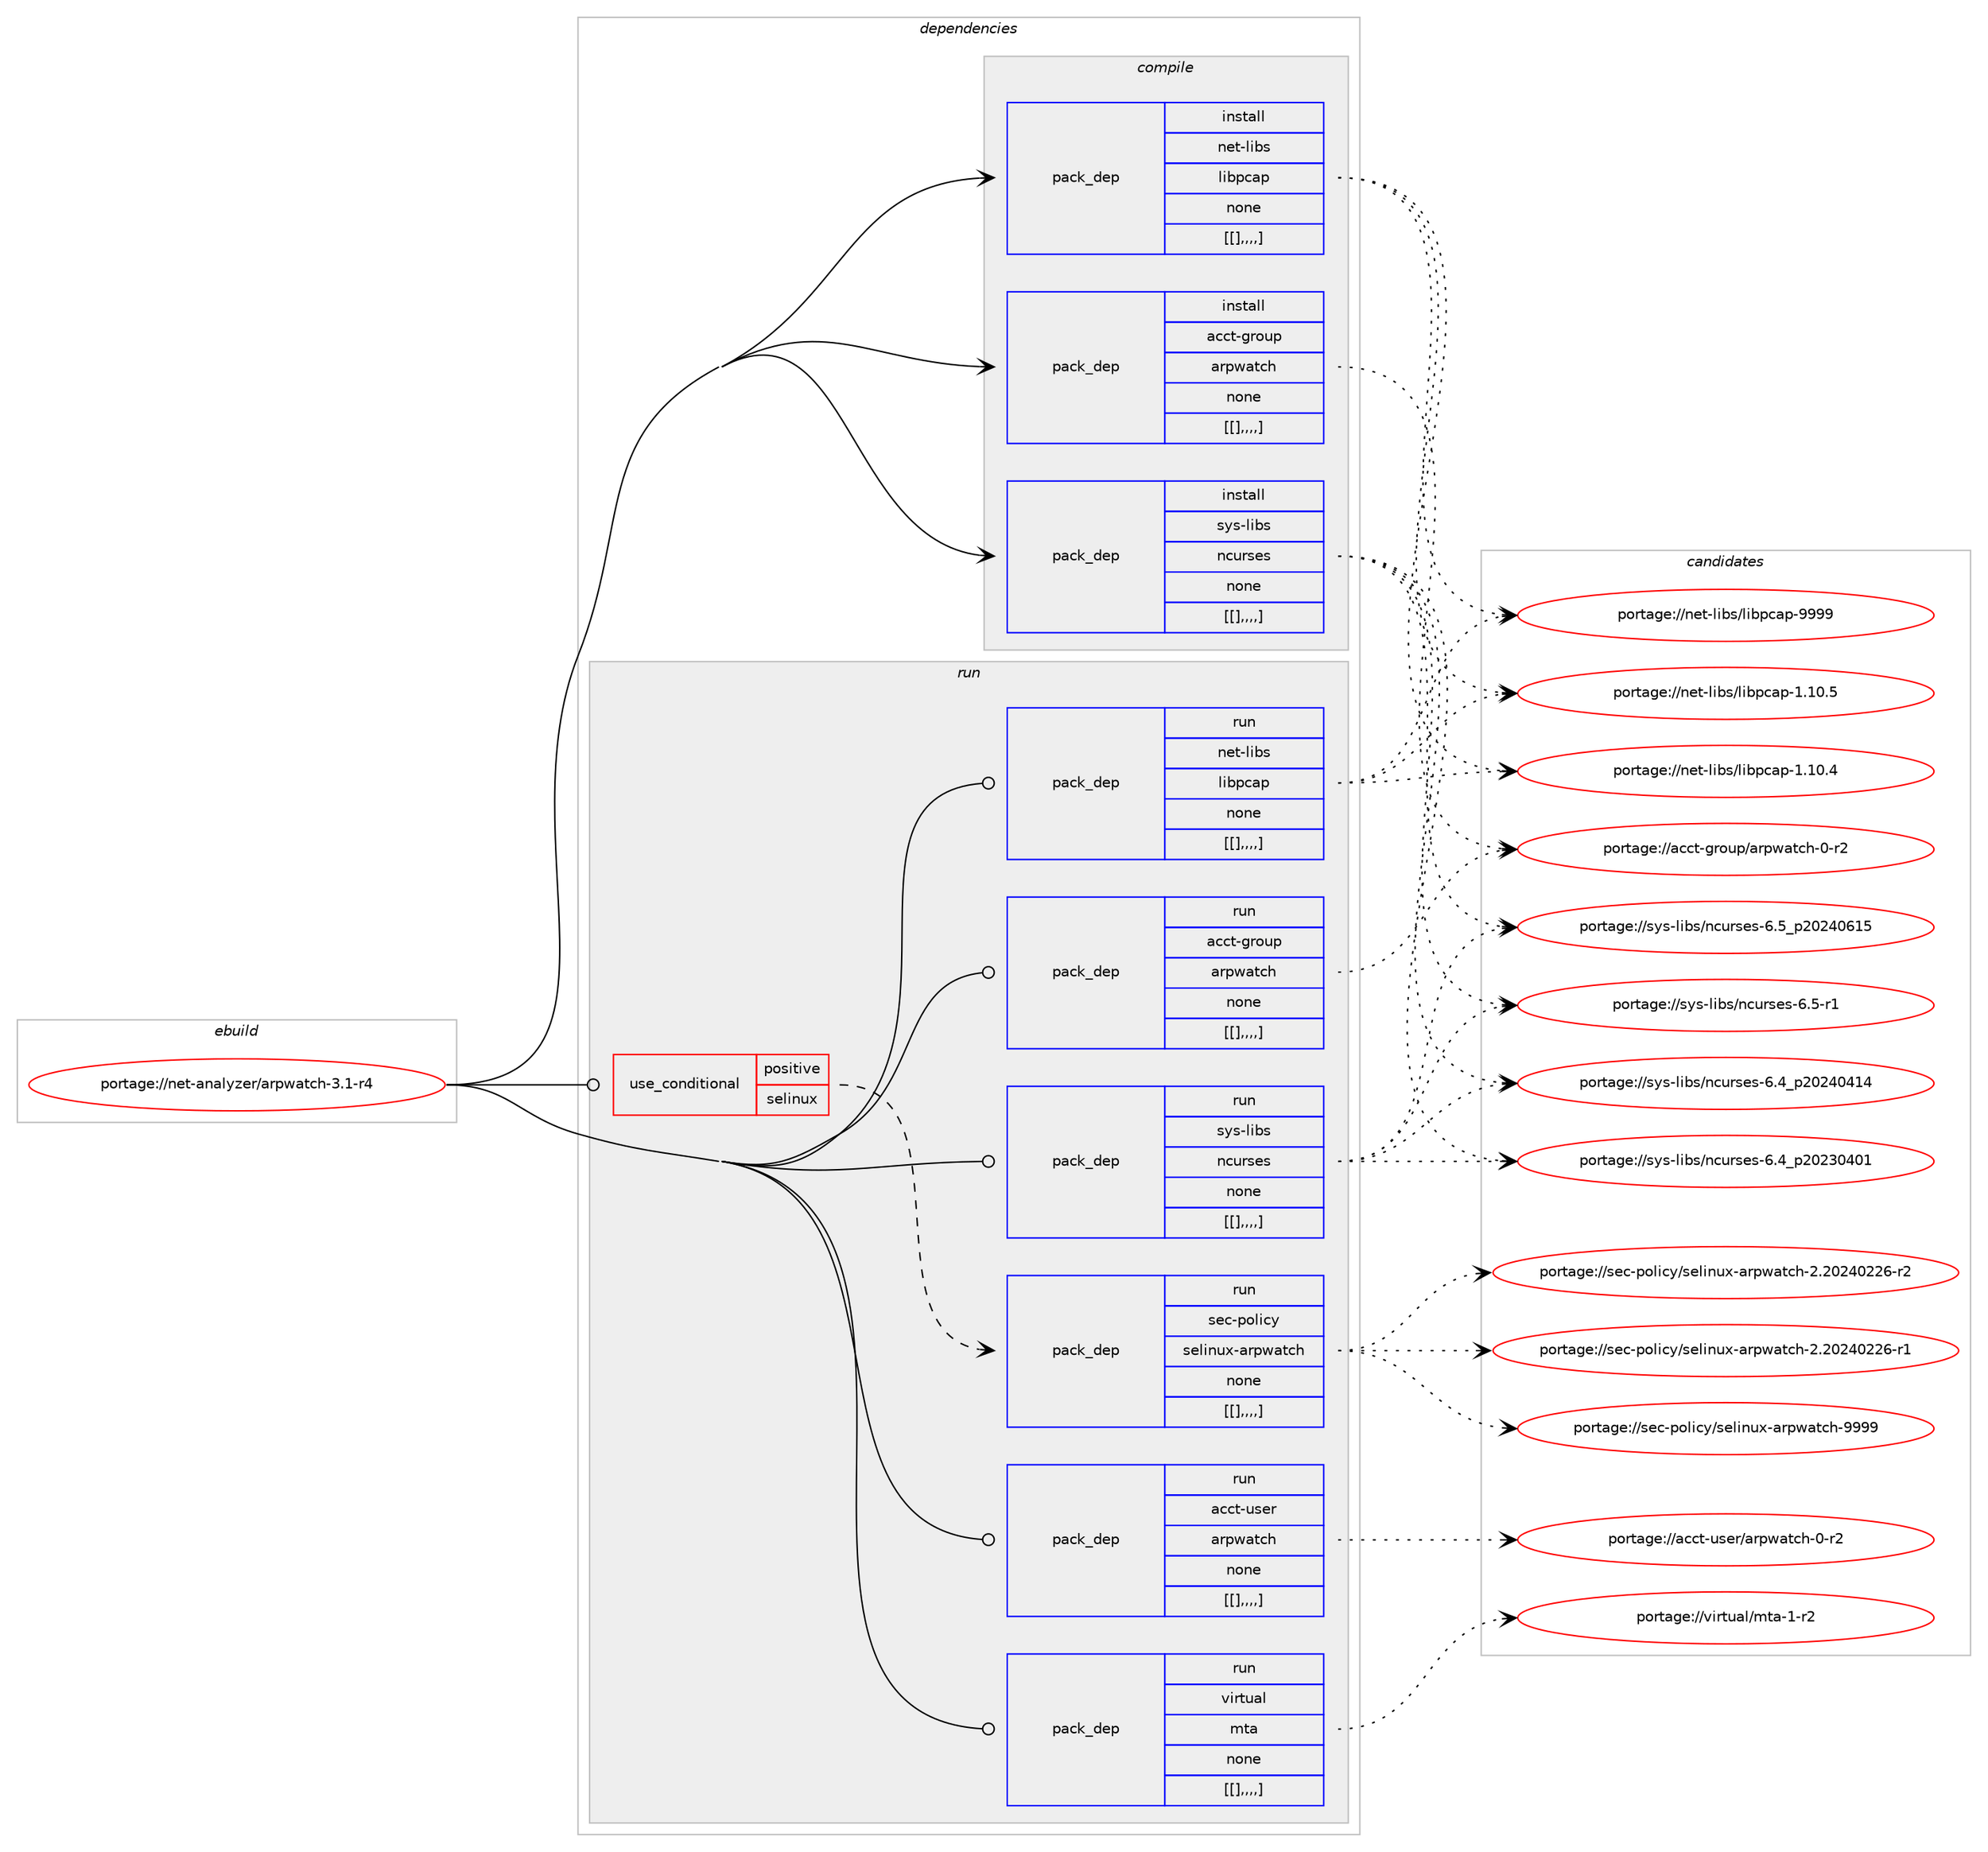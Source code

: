 digraph prolog {

# *************
# Graph options
# *************

newrank=true;
concentrate=true;
compound=true;
graph [rankdir=LR,fontname=Helvetica,fontsize=10,ranksep=1.5];#, ranksep=2.5, nodesep=0.2];
edge  [arrowhead=vee];
node  [fontname=Helvetica,fontsize=10];

# **********
# The ebuild
# **********

subgraph cluster_leftcol {
color=gray;
label=<<i>ebuild</i>>;
id [label="portage://net-analyzer/arpwatch-3.1-r4", color=red, width=4, href="../net-analyzer/arpwatch-3.1-r4.svg"];
}

# ****************
# The dependencies
# ****************

subgraph cluster_midcol {
color=gray;
label=<<i>dependencies</i>>;
subgraph cluster_compile {
fillcolor="#eeeeee";
style=filled;
label=<<i>compile</i>>;
subgraph pack260969 {
dependency354901 [label=<<TABLE BORDER="0" CELLBORDER="1" CELLSPACING="0" CELLPADDING="4" WIDTH="220"><TR><TD ROWSPAN="6" CELLPADDING="30">pack_dep</TD></TR><TR><TD WIDTH="110">install</TD></TR><TR><TD>acct-group</TD></TR><TR><TD>arpwatch</TD></TR><TR><TD>none</TD></TR><TR><TD>[[],,,,]</TD></TR></TABLE>>, shape=none, color=blue];
}
id:e -> dependency354901:w [weight=20,style="solid",arrowhead="vee"];
subgraph pack260970 {
dependency354902 [label=<<TABLE BORDER="0" CELLBORDER="1" CELLSPACING="0" CELLPADDING="4" WIDTH="220"><TR><TD ROWSPAN="6" CELLPADDING="30">pack_dep</TD></TR><TR><TD WIDTH="110">install</TD></TR><TR><TD>net-libs</TD></TR><TR><TD>libpcap</TD></TR><TR><TD>none</TD></TR><TR><TD>[[],,,,]</TD></TR></TABLE>>, shape=none, color=blue];
}
id:e -> dependency354902:w [weight=20,style="solid",arrowhead="vee"];
subgraph pack260971 {
dependency354903 [label=<<TABLE BORDER="0" CELLBORDER="1" CELLSPACING="0" CELLPADDING="4" WIDTH="220"><TR><TD ROWSPAN="6" CELLPADDING="30">pack_dep</TD></TR><TR><TD WIDTH="110">install</TD></TR><TR><TD>sys-libs</TD></TR><TR><TD>ncurses</TD></TR><TR><TD>none</TD></TR><TR><TD>[[],,,,]</TD></TR></TABLE>>, shape=none, color=blue];
}
id:e -> dependency354903:w [weight=20,style="solid",arrowhead="vee"];
}
subgraph cluster_compileandrun {
fillcolor="#eeeeee";
style=filled;
label=<<i>compile and run</i>>;
}
subgraph cluster_run {
fillcolor="#eeeeee";
style=filled;
label=<<i>run</i>>;
subgraph cond91228 {
dependency354904 [label=<<TABLE BORDER="0" CELLBORDER="1" CELLSPACING="0" CELLPADDING="4"><TR><TD ROWSPAN="3" CELLPADDING="10">use_conditional</TD></TR><TR><TD>positive</TD></TR><TR><TD>selinux</TD></TR></TABLE>>, shape=none, color=red];
subgraph pack260972 {
dependency354905 [label=<<TABLE BORDER="0" CELLBORDER="1" CELLSPACING="0" CELLPADDING="4" WIDTH="220"><TR><TD ROWSPAN="6" CELLPADDING="30">pack_dep</TD></TR><TR><TD WIDTH="110">run</TD></TR><TR><TD>sec-policy</TD></TR><TR><TD>selinux-arpwatch</TD></TR><TR><TD>none</TD></TR><TR><TD>[[],,,,]</TD></TR></TABLE>>, shape=none, color=blue];
}
dependency354904:e -> dependency354905:w [weight=20,style="dashed",arrowhead="vee"];
}
id:e -> dependency354904:w [weight=20,style="solid",arrowhead="odot"];
subgraph pack260973 {
dependency354906 [label=<<TABLE BORDER="0" CELLBORDER="1" CELLSPACING="0" CELLPADDING="4" WIDTH="220"><TR><TD ROWSPAN="6" CELLPADDING="30">pack_dep</TD></TR><TR><TD WIDTH="110">run</TD></TR><TR><TD>acct-group</TD></TR><TR><TD>arpwatch</TD></TR><TR><TD>none</TD></TR><TR><TD>[[],,,,]</TD></TR></TABLE>>, shape=none, color=blue];
}
id:e -> dependency354906:w [weight=20,style="solid",arrowhead="odot"];
subgraph pack260974 {
dependency354907 [label=<<TABLE BORDER="0" CELLBORDER="1" CELLSPACING="0" CELLPADDING="4" WIDTH="220"><TR><TD ROWSPAN="6" CELLPADDING="30">pack_dep</TD></TR><TR><TD WIDTH="110">run</TD></TR><TR><TD>acct-user</TD></TR><TR><TD>arpwatch</TD></TR><TR><TD>none</TD></TR><TR><TD>[[],,,,]</TD></TR></TABLE>>, shape=none, color=blue];
}
id:e -> dependency354907:w [weight=20,style="solid",arrowhead="odot"];
subgraph pack260975 {
dependency354908 [label=<<TABLE BORDER="0" CELLBORDER="1" CELLSPACING="0" CELLPADDING="4" WIDTH="220"><TR><TD ROWSPAN="6" CELLPADDING="30">pack_dep</TD></TR><TR><TD WIDTH="110">run</TD></TR><TR><TD>net-libs</TD></TR><TR><TD>libpcap</TD></TR><TR><TD>none</TD></TR><TR><TD>[[],,,,]</TD></TR></TABLE>>, shape=none, color=blue];
}
id:e -> dependency354908:w [weight=20,style="solid",arrowhead="odot"];
subgraph pack260976 {
dependency354909 [label=<<TABLE BORDER="0" CELLBORDER="1" CELLSPACING="0" CELLPADDING="4" WIDTH="220"><TR><TD ROWSPAN="6" CELLPADDING="30">pack_dep</TD></TR><TR><TD WIDTH="110">run</TD></TR><TR><TD>sys-libs</TD></TR><TR><TD>ncurses</TD></TR><TR><TD>none</TD></TR><TR><TD>[[],,,,]</TD></TR></TABLE>>, shape=none, color=blue];
}
id:e -> dependency354909:w [weight=20,style="solid",arrowhead="odot"];
subgraph pack260977 {
dependency354910 [label=<<TABLE BORDER="0" CELLBORDER="1" CELLSPACING="0" CELLPADDING="4" WIDTH="220"><TR><TD ROWSPAN="6" CELLPADDING="30">pack_dep</TD></TR><TR><TD WIDTH="110">run</TD></TR><TR><TD>virtual</TD></TR><TR><TD>mta</TD></TR><TR><TD>none</TD></TR><TR><TD>[[],,,,]</TD></TR></TABLE>>, shape=none, color=blue];
}
id:e -> dependency354910:w [weight=20,style="solid",arrowhead="odot"];
}
}

# **************
# The candidates
# **************

subgraph cluster_choices {
rank=same;
color=gray;
label=<<i>candidates</i>>;

subgraph choice260969 {
color=black;
nodesep=1;
choice979999116451031141111171124797114112119971169910445484511450 [label="portage://acct-group/arpwatch-0-r2", color=red, width=4,href="../acct-group/arpwatch-0-r2.svg"];
dependency354901:e -> choice979999116451031141111171124797114112119971169910445484511450:w [style=dotted,weight="100"];
}
subgraph choice260970 {
color=black;
nodesep=1;
choice1101011164510810598115471081059811299971124557575757 [label="portage://net-libs/libpcap-9999", color=red, width=4,href="../net-libs/libpcap-9999.svg"];
choice11010111645108105981154710810598112999711245494649484653 [label="portage://net-libs/libpcap-1.10.5", color=red, width=4,href="../net-libs/libpcap-1.10.5.svg"];
choice11010111645108105981154710810598112999711245494649484652 [label="portage://net-libs/libpcap-1.10.4", color=red, width=4,href="../net-libs/libpcap-1.10.4.svg"];
dependency354902:e -> choice1101011164510810598115471081059811299971124557575757:w [style=dotted,weight="100"];
dependency354902:e -> choice11010111645108105981154710810598112999711245494649484653:w [style=dotted,weight="100"];
dependency354902:e -> choice11010111645108105981154710810598112999711245494649484652:w [style=dotted,weight="100"];
}
subgraph choice260971 {
color=black;
nodesep=1;
choice1151211154510810598115471109911711411510111545544653951125048505248544953 [label="portage://sys-libs/ncurses-6.5_p20240615", color=red, width=4,href="../sys-libs/ncurses-6.5_p20240615.svg"];
choice11512111545108105981154711099117114115101115455446534511449 [label="portage://sys-libs/ncurses-6.5-r1", color=red, width=4,href="../sys-libs/ncurses-6.5-r1.svg"];
choice1151211154510810598115471109911711411510111545544652951125048505248524952 [label="portage://sys-libs/ncurses-6.4_p20240414", color=red, width=4,href="../sys-libs/ncurses-6.4_p20240414.svg"];
choice1151211154510810598115471109911711411510111545544652951125048505148524849 [label="portage://sys-libs/ncurses-6.4_p20230401", color=red, width=4,href="../sys-libs/ncurses-6.4_p20230401.svg"];
dependency354903:e -> choice1151211154510810598115471109911711411510111545544653951125048505248544953:w [style=dotted,weight="100"];
dependency354903:e -> choice11512111545108105981154711099117114115101115455446534511449:w [style=dotted,weight="100"];
dependency354903:e -> choice1151211154510810598115471109911711411510111545544652951125048505248524952:w [style=dotted,weight="100"];
dependency354903:e -> choice1151211154510810598115471109911711411510111545544652951125048505148524849:w [style=dotted,weight="100"];
}
subgraph choice260972 {
color=black;
nodesep=1;
choice11510199451121111081059912147115101108105110117120459711411211997116991044557575757 [label="portage://sec-policy/selinux-arpwatch-9999", color=red, width=4,href="../sec-policy/selinux-arpwatch-9999.svg"];
choice115101994511211110810599121471151011081051101171204597114112119971169910445504650485052485050544511450 [label="portage://sec-policy/selinux-arpwatch-2.20240226-r2", color=red, width=4,href="../sec-policy/selinux-arpwatch-2.20240226-r2.svg"];
choice115101994511211110810599121471151011081051101171204597114112119971169910445504650485052485050544511449 [label="portage://sec-policy/selinux-arpwatch-2.20240226-r1", color=red, width=4,href="../sec-policy/selinux-arpwatch-2.20240226-r1.svg"];
dependency354905:e -> choice11510199451121111081059912147115101108105110117120459711411211997116991044557575757:w [style=dotted,weight="100"];
dependency354905:e -> choice115101994511211110810599121471151011081051101171204597114112119971169910445504650485052485050544511450:w [style=dotted,weight="100"];
dependency354905:e -> choice115101994511211110810599121471151011081051101171204597114112119971169910445504650485052485050544511449:w [style=dotted,weight="100"];
}
subgraph choice260973 {
color=black;
nodesep=1;
choice979999116451031141111171124797114112119971169910445484511450 [label="portage://acct-group/arpwatch-0-r2", color=red, width=4,href="../acct-group/arpwatch-0-r2.svg"];
dependency354906:e -> choice979999116451031141111171124797114112119971169910445484511450:w [style=dotted,weight="100"];
}
subgraph choice260974 {
color=black;
nodesep=1;
choice979999116451171151011144797114112119971169910445484511450 [label="portage://acct-user/arpwatch-0-r2", color=red, width=4,href="../acct-user/arpwatch-0-r2.svg"];
dependency354907:e -> choice979999116451171151011144797114112119971169910445484511450:w [style=dotted,weight="100"];
}
subgraph choice260975 {
color=black;
nodesep=1;
choice1101011164510810598115471081059811299971124557575757 [label="portage://net-libs/libpcap-9999", color=red, width=4,href="../net-libs/libpcap-9999.svg"];
choice11010111645108105981154710810598112999711245494649484653 [label="portage://net-libs/libpcap-1.10.5", color=red, width=4,href="../net-libs/libpcap-1.10.5.svg"];
choice11010111645108105981154710810598112999711245494649484652 [label="portage://net-libs/libpcap-1.10.4", color=red, width=4,href="../net-libs/libpcap-1.10.4.svg"];
dependency354908:e -> choice1101011164510810598115471081059811299971124557575757:w [style=dotted,weight="100"];
dependency354908:e -> choice11010111645108105981154710810598112999711245494649484653:w [style=dotted,weight="100"];
dependency354908:e -> choice11010111645108105981154710810598112999711245494649484652:w [style=dotted,weight="100"];
}
subgraph choice260976 {
color=black;
nodesep=1;
choice1151211154510810598115471109911711411510111545544653951125048505248544953 [label="portage://sys-libs/ncurses-6.5_p20240615", color=red, width=4,href="../sys-libs/ncurses-6.5_p20240615.svg"];
choice11512111545108105981154711099117114115101115455446534511449 [label="portage://sys-libs/ncurses-6.5-r1", color=red, width=4,href="../sys-libs/ncurses-6.5-r1.svg"];
choice1151211154510810598115471109911711411510111545544652951125048505248524952 [label="portage://sys-libs/ncurses-6.4_p20240414", color=red, width=4,href="../sys-libs/ncurses-6.4_p20240414.svg"];
choice1151211154510810598115471109911711411510111545544652951125048505148524849 [label="portage://sys-libs/ncurses-6.4_p20230401", color=red, width=4,href="../sys-libs/ncurses-6.4_p20230401.svg"];
dependency354909:e -> choice1151211154510810598115471109911711411510111545544653951125048505248544953:w [style=dotted,weight="100"];
dependency354909:e -> choice11512111545108105981154711099117114115101115455446534511449:w [style=dotted,weight="100"];
dependency354909:e -> choice1151211154510810598115471109911711411510111545544652951125048505248524952:w [style=dotted,weight="100"];
dependency354909:e -> choice1151211154510810598115471109911711411510111545544652951125048505148524849:w [style=dotted,weight="100"];
}
subgraph choice260977 {
color=black;
nodesep=1;
choice11810511411611797108471091169745494511450 [label="portage://virtual/mta-1-r2", color=red, width=4,href="../virtual/mta-1-r2.svg"];
dependency354910:e -> choice11810511411611797108471091169745494511450:w [style=dotted,weight="100"];
}
}

}
